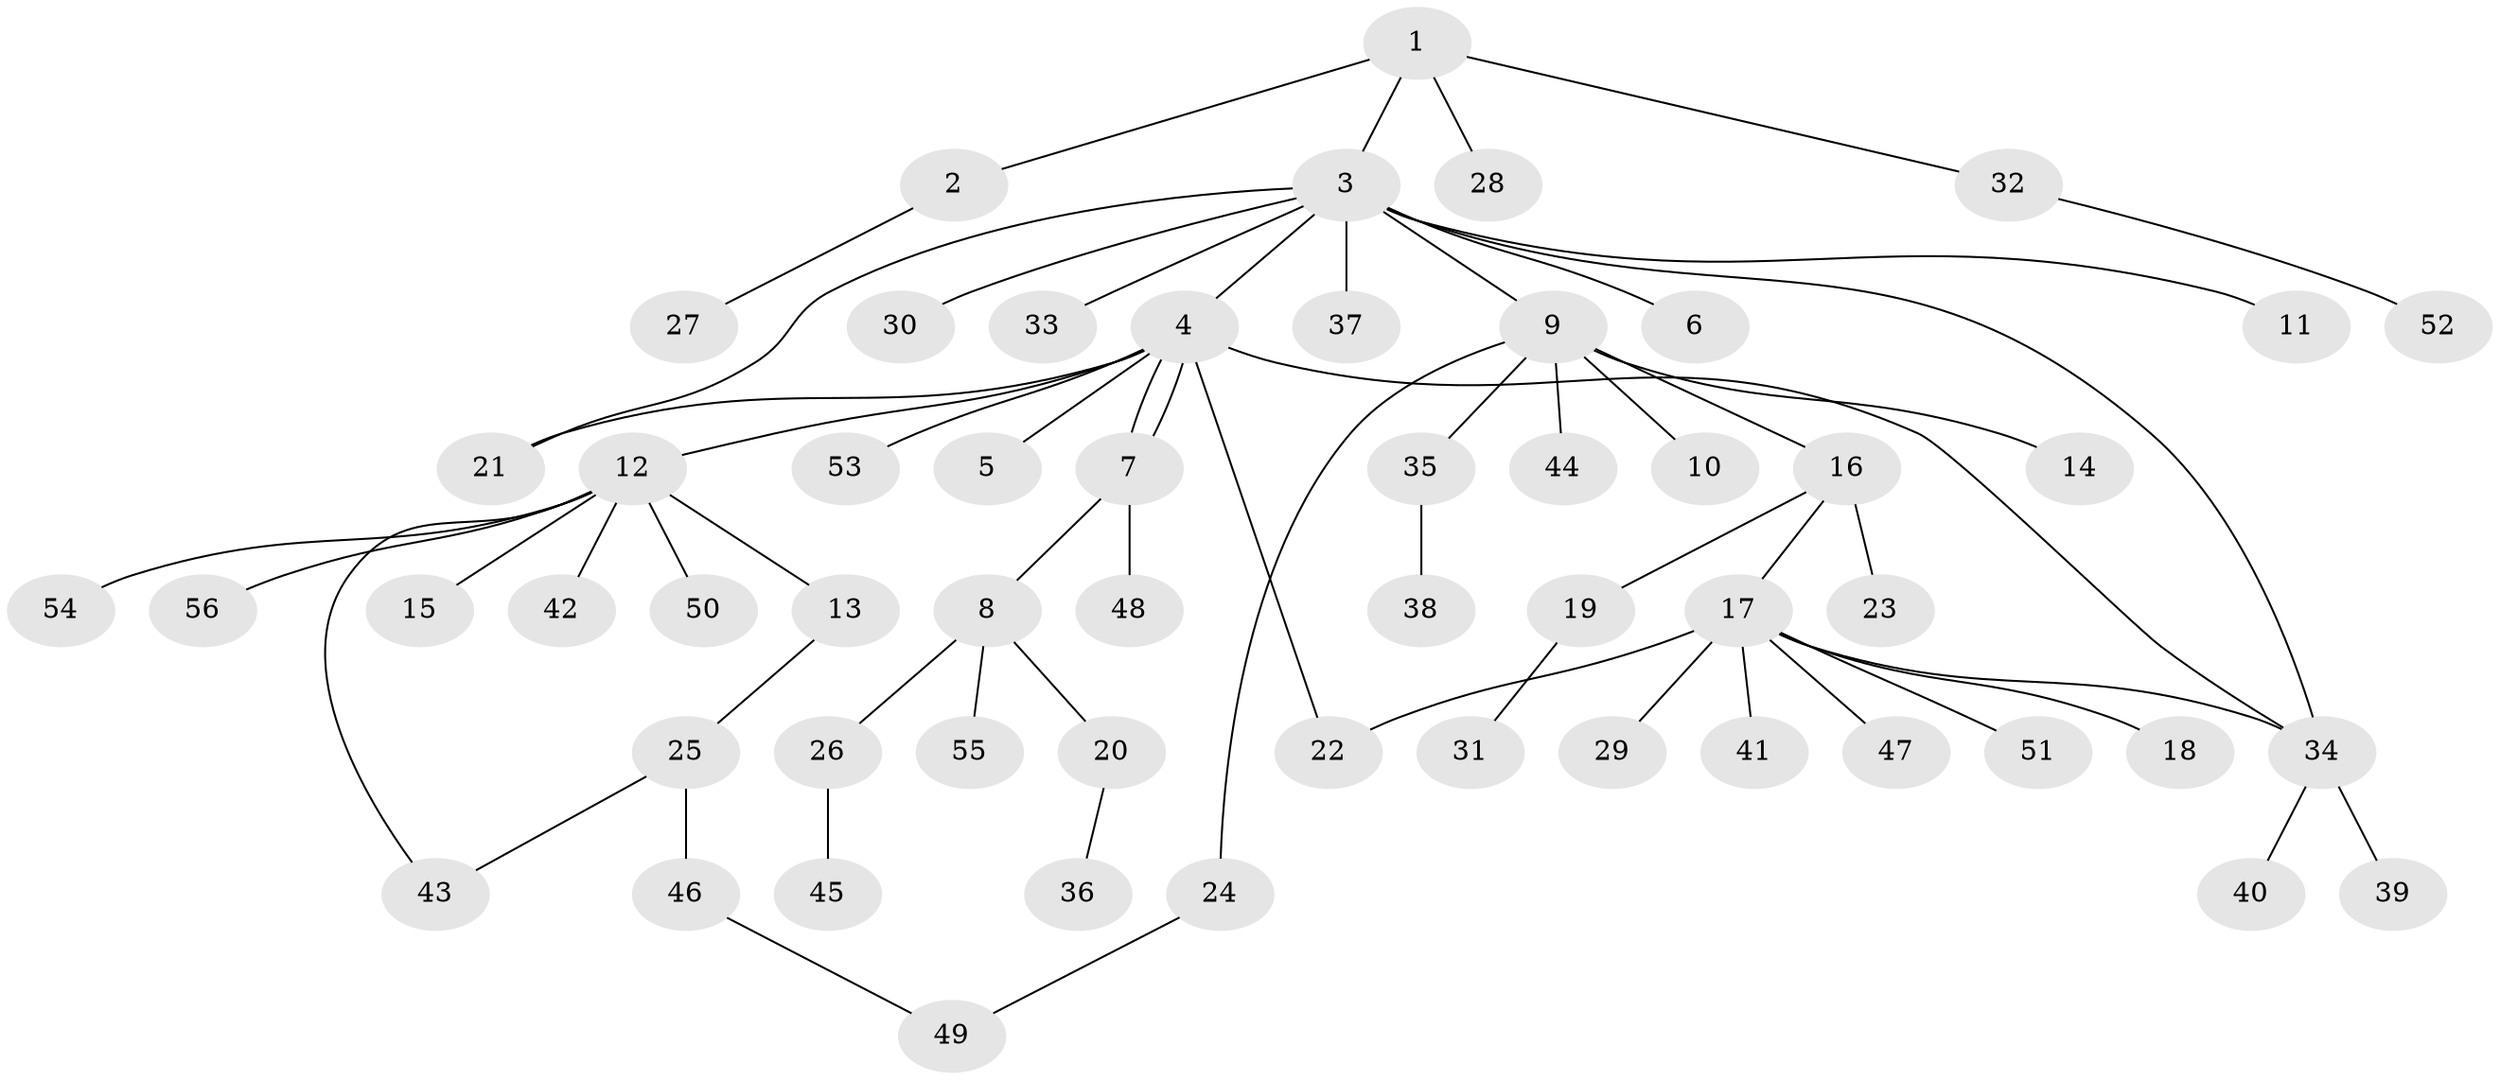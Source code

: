 // Generated by graph-tools (version 1.1) at 2025/11/02/27/25 16:11:13]
// undirected, 56 vertices, 62 edges
graph export_dot {
graph [start="1"]
  node [color=gray90,style=filled];
  1;
  2;
  3;
  4;
  5;
  6;
  7;
  8;
  9;
  10;
  11;
  12;
  13;
  14;
  15;
  16;
  17;
  18;
  19;
  20;
  21;
  22;
  23;
  24;
  25;
  26;
  27;
  28;
  29;
  30;
  31;
  32;
  33;
  34;
  35;
  36;
  37;
  38;
  39;
  40;
  41;
  42;
  43;
  44;
  45;
  46;
  47;
  48;
  49;
  50;
  51;
  52;
  53;
  54;
  55;
  56;
  1 -- 2;
  1 -- 3;
  1 -- 28;
  1 -- 32;
  2 -- 27;
  3 -- 4;
  3 -- 6;
  3 -- 9;
  3 -- 11;
  3 -- 21;
  3 -- 30;
  3 -- 33;
  3 -- 34;
  3 -- 37;
  4 -- 5;
  4 -- 7;
  4 -- 7;
  4 -- 12;
  4 -- 21;
  4 -- 22;
  4 -- 34;
  4 -- 53;
  7 -- 8;
  7 -- 48;
  8 -- 20;
  8 -- 26;
  8 -- 55;
  9 -- 10;
  9 -- 14;
  9 -- 16;
  9 -- 24;
  9 -- 35;
  9 -- 44;
  12 -- 13;
  12 -- 15;
  12 -- 42;
  12 -- 43;
  12 -- 50;
  12 -- 54;
  12 -- 56;
  13 -- 25;
  16 -- 17;
  16 -- 19;
  16 -- 23;
  17 -- 18;
  17 -- 22;
  17 -- 29;
  17 -- 34;
  17 -- 41;
  17 -- 47;
  17 -- 51;
  19 -- 31;
  20 -- 36;
  24 -- 49;
  25 -- 43;
  25 -- 46;
  26 -- 45;
  32 -- 52;
  34 -- 39;
  34 -- 40;
  35 -- 38;
  46 -- 49;
}
